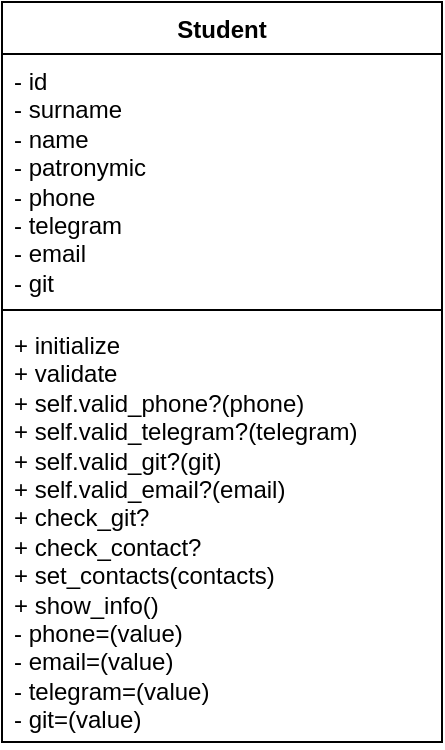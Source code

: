 <mxfile version="23.0.2" type="device">
  <diagram name="Страница — 1" id="UL0tbHItZ04XRDtK46yx">
    <mxGraphModel dx="559" dy="393" grid="0" gridSize="10" guides="1" tooltips="1" connect="1" arrows="1" fold="1" page="1" pageScale="1" pageWidth="827" pageHeight="1169" math="0" shadow="0">
      <root>
        <mxCell id="0" />
        <mxCell id="1" parent="0" />
        <mxCell id="r3LtN5hbJbslujDt12Ie-1" value="Student" style="swimlane;fontStyle=1;align=center;verticalAlign=top;childLayout=stackLayout;horizontal=1;startSize=26;horizontalStack=0;resizeParent=1;resizeParentMax=0;resizeLast=0;collapsible=1;marginBottom=0;whiteSpace=wrap;html=1;" vertex="1" parent="1">
          <mxGeometry x="120" y="320" width="220" height="370" as="geometry" />
        </mxCell>
        <mxCell id="r3LtN5hbJbslujDt12Ie-2" value="- id&lt;br&gt;- surname&lt;div&gt;- name&amp;nbsp;&lt;/div&gt;&lt;div&gt;-&amp;nbsp;patronymic&lt;/div&gt;&lt;div&gt;- phone&lt;/div&gt;&lt;div&gt;- telegram&lt;/div&gt;&lt;div&gt;- email&lt;/div&gt;&lt;div&gt;- git&lt;/div&gt;&lt;div&gt;&lt;br&gt;&lt;/div&gt;" style="text;strokeColor=none;fillColor=none;align=left;verticalAlign=top;spacingLeft=4;spacingRight=4;overflow=hidden;rotatable=0;points=[[0,0.5],[1,0.5]];portConstraint=eastwest;whiteSpace=wrap;html=1;" vertex="1" parent="r3LtN5hbJbslujDt12Ie-1">
          <mxGeometry y="26" width="220" height="124" as="geometry" />
        </mxCell>
        <mxCell id="r3LtN5hbJbslujDt12Ie-3" value="" style="line;strokeWidth=1;fillColor=none;align=left;verticalAlign=middle;spacingTop=-1;spacingLeft=3;spacingRight=3;rotatable=0;labelPosition=right;points=[];portConstraint=eastwest;strokeColor=inherit;" vertex="1" parent="r3LtN5hbJbslujDt12Ie-1">
          <mxGeometry y="150" width="220" height="8" as="geometry" />
        </mxCell>
        <mxCell id="r3LtN5hbJbslujDt12Ie-4" value="+ initialize&#xa;+ validate&#xa;+ self.valid_phone?(phone)&#xa;+ self.valid_telegram?(telegram)&#xa;+ self.valid_git?(git)&#xa;+ self.valid_email?(email)&#xa;+ check_git?&#xa;+ check_contact?&#xa;+ set_contacts(contacts)&#xa;+ show_info()&#xa;- phone=(value)&#xa;- email=(value)&#xa;- telegram=(value)&#xa;- git=(value)&#xa;&#xa;&#xa;" style="text;strokeColor=none;fillColor=none;align=left;verticalAlign=top;spacingLeft=4;spacingRight=4;overflow=hidden;rotatable=0;points=[[0,0.5],[1,0.5]];portConstraint=eastwest;whiteSpace=wrap;html=1;" vertex="1" parent="r3LtN5hbJbslujDt12Ie-1">
          <mxGeometry y="158" width="220" height="212" as="geometry" />
        </mxCell>
      </root>
    </mxGraphModel>
  </diagram>
</mxfile>
